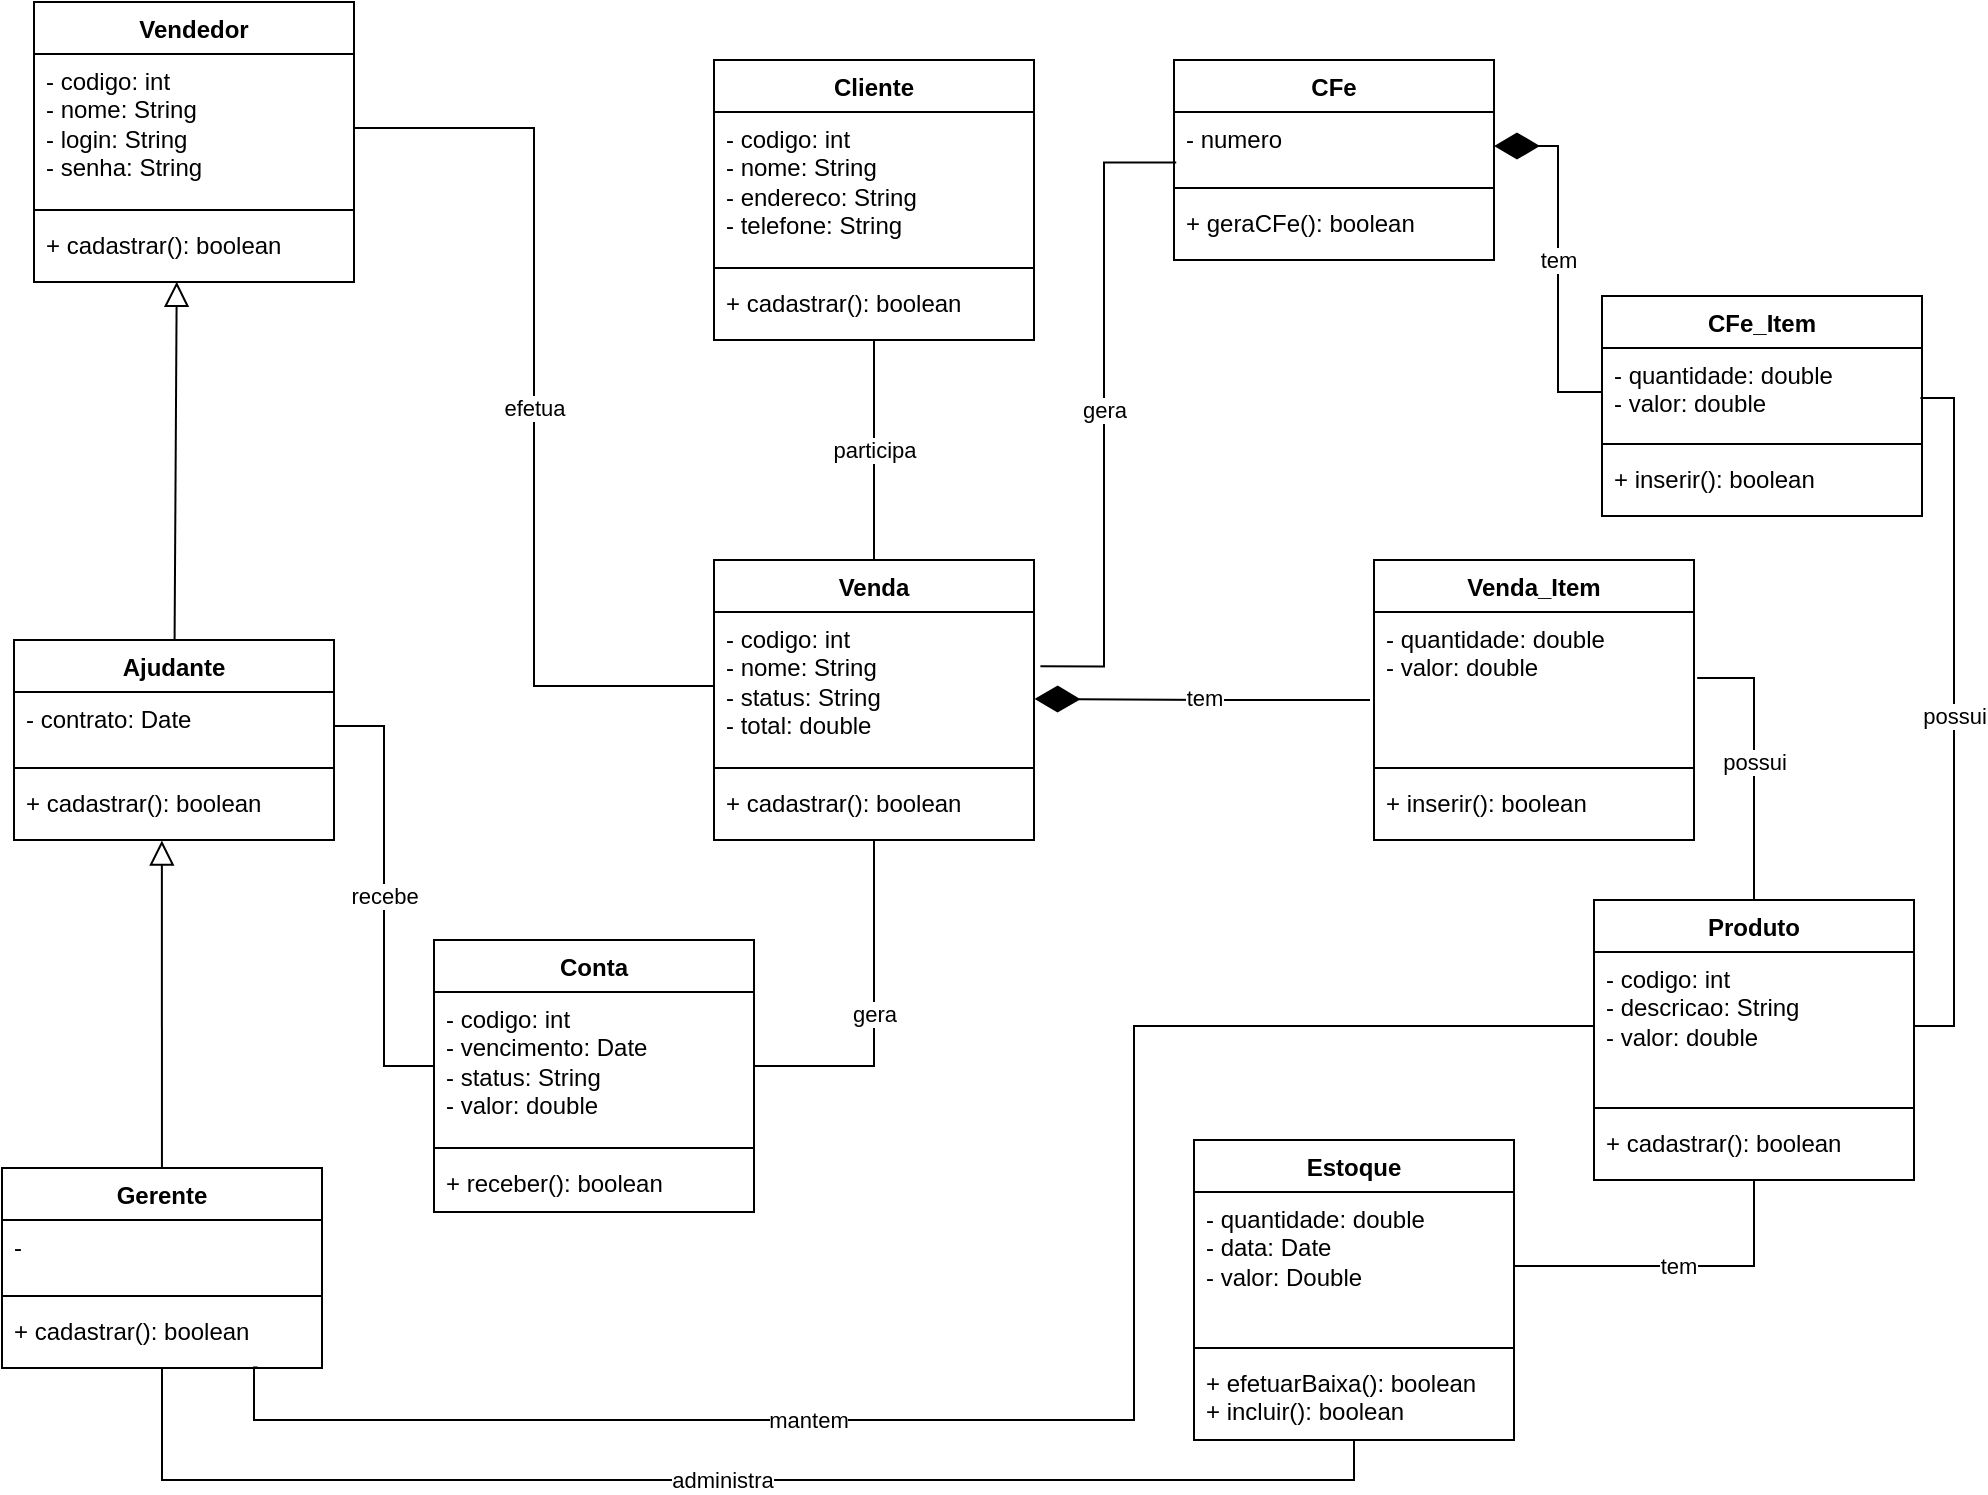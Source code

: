 <mxfile version="21.8.2" type="github">
  <diagram name="Página-1" id="7eVQgHGBuA7kh0AekPRh">
    <mxGraphModel dx="1696" dy="1108" grid="1" gridSize="10" guides="1" tooltips="1" connect="1" arrows="1" fold="1" page="0" pageScale="1" pageWidth="827" pageHeight="1169" math="0" shadow="0">
      <root>
        <mxCell id="0" />
        <mxCell id="1" parent="0" />
        <mxCell id="gs1xROJc0hZVnWkIgczg-1" value="Vendedor" style="swimlane;fontStyle=1;align=center;verticalAlign=top;childLayout=stackLayout;horizontal=1;startSize=26;horizontalStack=0;resizeParent=1;resizeParentMax=0;resizeLast=0;collapsible=1;marginBottom=0;whiteSpace=wrap;html=1;" vertex="1" parent="1">
          <mxGeometry x="-150" y="-39" width="160" height="140" as="geometry" />
        </mxCell>
        <mxCell id="gs1xROJc0hZVnWkIgczg-2" value="- codigo: int&lt;br&gt;- nome: String&lt;br&gt;- login: String&lt;br&gt;- senha: String" style="text;strokeColor=none;fillColor=none;align=left;verticalAlign=top;spacingLeft=4;spacingRight=4;overflow=hidden;rotatable=0;points=[[0,0.5],[1,0.5]];portConstraint=eastwest;whiteSpace=wrap;html=1;" vertex="1" parent="gs1xROJc0hZVnWkIgczg-1">
          <mxGeometry y="26" width="160" height="74" as="geometry" />
        </mxCell>
        <mxCell id="gs1xROJc0hZVnWkIgczg-3" value="" style="line;strokeWidth=1;fillColor=none;align=left;verticalAlign=middle;spacingTop=-1;spacingLeft=3;spacingRight=3;rotatable=0;labelPosition=right;points=[];portConstraint=eastwest;strokeColor=inherit;" vertex="1" parent="gs1xROJc0hZVnWkIgczg-1">
          <mxGeometry y="100" width="160" height="8" as="geometry" />
        </mxCell>
        <mxCell id="gs1xROJc0hZVnWkIgczg-4" value="+ cadastrar(): boolean" style="text;strokeColor=none;fillColor=none;align=left;verticalAlign=top;spacingLeft=4;spacingRight=4;overflow=hidden;rotatable=0;points=[[0,0.5],[1,0.5]];portConstraint=eastwest;whiteSpace=wrap;html=1;" vertex="1" parent="gs1xROJc0hZVnWkIgczg-1">
          <mxGeometry y="108" width="160" height="32" as="geometry" />
        </mxCell>
        <mxCell id="gs1xROJc0hZVnWkIgczg-26" value="participa" style="edgeStyle=orthogonalEdgeStyle;rounded=0;orthogonalLoop=1;jettySize=auto;html=1;entryX=0.5;entryY=0;entryDx=0;entryDy=0;endArrow=none;endFill=0;" edge="1" parent="1" source="gs1xROJc0hZVnWkIgczg-5" target="gs1xROJc0hZVnWkIgczg-13">
          <mxGeometry relative="1" as="geometry" />
        </mxCell>
        <mxCell id="gs1xROJc0hZVnWkIgczg-5" value="Cliente" style="swimlane;fontStyle=1;align=center;verticalAlign=top;childLayout=stackLayout;horizontal=1;startSize=26;horizontalStack=0;resizeParent=1;resizeParentMax=0;resizeLast=0;collapsible=1;marginBottom=0;whiteSpace=wrap;html=1;" vertex="1" parent="1">
          <mxGeometry x="190" y="-10" width="160" height="140" as="geometry" />
        </mxCell>
        <mxCell id="gs1xROJc0hZVnWkIgczg-6" value="- codigo: int&lt;br&gt;- nome: String&lt;br&gt;- endereco: String&lt;br&gt;- telefone: String" style="text;strokeColor=none;fillColor=none;align=left;verticalAlign=top;spacingLeft=4;spacingRight=4;overflow=hidden;rotatable=0;points=[[0,0.5],[1,0.5]];portConstraint=eastwest;whiteSpace=wrap;html=1;" vertex="1" parent="gs1xROJc0hZVnWkIgczg-5">
          <mxGeometry y="26" width="160" height="74" as="geometry" />
        </mxCell>
        <mxCell id="gs1xROJc0hZVnWkIgczg-7" value="" style="line;strokeWidth=1;fillColor=none;align=left;verticalAlign=middle;spacingTop=-1;spacingLeft=3;spacingRight=3;rotatable=0;labelPosition=right;points=[];portConstraint=eastwest;strokeColor=inherit;" vertex="1" parent="gs1xROJc0hZVnWkIgczg-5">
          <mxGeometry y="100" width="160" height="8" as="geometry" />
        </mxCell>
        <mxCell id="gs1xROJc0hZVnWkIgczg-8" value="+ cadastrar(): boolean" style="text;strokeColor=none;fillColor=none;align=left;verticalAlign=top;spacingLeft=4;spacingRight=4;overflow=hidden;rotatable=0;points=[[0,0.5],[1,0.5]];portConstraint=eastwest;whiteSpace=wrap;html=1;" vertex="1" parent="gs1xROJc0hZVnWkIgczg-5">
          <mxGeometry y="108" width="160" height="32" as="geometry" />
        </mxCell>
        <mxCell id="gs1xROJc0hZVnWkIgczg-9" value="Produto" style="swimlane;fontStyle=1;align=center;verticalAlign=top;childLayout=stackLayout;horizontal=1;startSize=26;horizontalStack=0;resizeParent=1;resizeParentMax=0;resizeLast=0;collapsible=1;marginBottom=0;whiteSpace=wrap;html=1;" vertex="1" parent="1">
          <mxGeometry x="630" y="410" width="160" height="140" as="geometry" />
        </mxCell>
        <mxCell id="gs1xROJc0hZVnWkIgczg-10" value="- codigo: int&lt;br&gt;- descricao: String&lt;br&gt;- valor: double" style="text;strokeColor=none;fillColor=none;align=left;verticalAlign=top;spacingLeft=4;spacingRight=4;overflow=hidden;rotatable=0;points=[[0,0.5],[1,0.5]];portConstraint=eastwest;whiteSpace=wrap;html=1;" vertex="1" parent="gs1xROJc0hZVnWkIgczg-9">
          <mxGeometry y="26" width="160" height="74" as="geometry" />
        </mxCell>
        <mxCell id="gs1xROJc0hZVnWkIgczg-11" value="" style="line;strokeWidth=1;fillColor=none;align=left;verticalAlign=middle;spacingTop=-1;spacingLeft=3;spacingRight=3;rotatable=0;labelPosition=right;points=[];portConstraint=eastwest;strokeColor=inherit;" vertex="1" parent="gs1xROJc0hZVnWkIgczg-9">
          <mxGeometry y="100" width="160" height="8" as="geometry" />
        </mxCell>
        <mxCell id="gs1xROJc0hZVnWkIgczg-12" value="+ cadastrar(): boolean" style="text;strokeColor=none;fillColor=none;align=left;verticalAlign=top;spacingLeft=4;spacingRight=4;overflow=hidden;rotatable=0;points=[[0,0.5],[1,0.5]];portConstraint=eastwest;whiteSpace=wrap;html=1;" vertex="1" parent="gs1xROJc0hZVnWkIgczg-9">
          <mxGeometry y="108" width="160" height="32" as="geometry" />
        </mxCell>
        <mxCell id="gs1xROJc0hZVnWkIgczg-40" value="gera" style="edgeStyle=orthogonalEdgeStyle;rounded=0;orthogonalLoop=1;jettySize=auto;html=1;entryX=1;entryY=0.5;entryDx=0;entryDy=0;endArrow=none;endFill=0;" edge="1" parent="1" source="gs1xROJc0hZVnWkIgczg-13" target="gs1xROJc0hZVnWkIgczg-36">
          <mxGeometry relative="1" as="geometry" />
        </mxCell>
        <mxCell id="gs1xROJc0hZVnWkIgczg-13" value="Venda" style="swimlane;fontStyle=1;align=center;verticalAlign=top;childLayout=stackLayout;horizontal=1;startSize=26;horizontalStack=0;resizeParent=1;resizeParentMax=0;resizeLast=0;collapsible=1;marginBottom=0;whiteSpace=wrap;html=1;" vertex="1" parent="1">
          <mxGeometry x="190" y="240" width="160" height="140" as="geometry" />
        </mxCell>
        <mxCell id="gs1xROJc0hZVnWkIgczg-14" value="- codigo: int&lt;br&gt;- nome: String&lt;br&gt;- status: String&lt;br&gt;- total: double" style="text;strokeColor=none;fillColor=none;align=left;verticalAlign=top;spacingLeft=4;spacingRight=4;overflow=hidden;rotatable=0;points=[[0,0.5],[1,0.5]];portConstraint=eastwest;whiteSpace=wrap;html=1;" vertex="1" parent="gs1xROJc0hZVnWkIgczg-13">
          <mxGeometry y="26" width="160" height="74" as="geometry" />
        </mxCell>
        <mxCell id="gs1xROJc0hZVnWkIgczg-15" value="" style="line;strokeWidth=1;fillColor=none;align=left;verticalAlign=middle;spacingTop=-1;spacingLeft=3;spacingRight=3;rotatable=0;labelPosition=right;points=[];portConstraint=eastwest;strokeColor=inherit;" vertex="1" parent="gs1xROJc0hZVnWkIgczg-13">
          <mxGeometry y="100" width="160" height="8" as="geometry" />
        </mxCell>
        <mxCell id="gs1xROJc0hZVnWkIgczg-16" value="+ cadastrar(): boolean" style="text;strokeColor=none;fillColor=none;align=left;verticalAlign=top;spacingLeft=4;spacingRight=4;overflow=hidden;rotatable=0;points=[[0,0.5],[1,0.5]];portConstraint=eastwest;whiteSpace=wrap;html=1;" vertex="1" parent="gs1xROJc0hZVnWkIgczg-13">
          <mxGeometry y="108" width="160" height="32" as="geometry" />
        </mxCell>
        <mxCell id="gs1xROJc0hZVnWkIgczg-20" value="Venda_Item" style="swimlane;fontStyle=1;align=center;verticalAlign=top;childLayout=stackLayout;horizontal=1;startSize=26;horizontalStack=0;resizeParent=1;resizeParentMax=0;resizeLast=0;collapsible=1;marginBottom=0;whiteSpace=wrap;html=1;" vertex="1" parent="1">
          <mxGeometry x="520" y="240" width="160" height="140" as="geometry" />
        </mxCell>
        <mxCell id="gs1xROJc0hZVnWkIgczg-21" value="- quantidade: double&lt;br&gt;- valor: double&lt;br&gt;" style="text;strokeColor=none;fillColor=none;align=left;verticalAlign=top;spacingLeft=4;spacingRight=4;overflow=hidden;rotatable=0;points=[[0,0.5],[1,0.5]];portConstraint=eastwest;whiteSpace=wrap;html=1;" vertex="1" parent="gs1xROJc0hZVnWkIgczg-20">
          <mxGeometry y="26" width="160" height="74" as="geometry" />
        </mxCell>
        <mxCell id="gs1xROJc0hZVnWkIgczg-22" value="" style="line;strokeWidth=1;fillColor=none;align=left;verticalAlign=middle;spacingTop=-1;spacingLeft=3;spacingRight=3;rotatable=0;labelPosition=right;points=[];portConstraint=eastwest;strokeColor=inherit;" vertex="1" parent="gs1xROJc0hZVnWkIgczg-20">
          <mxGeometry y="100" width="160" height="8" as="geometry" />
        </mxCell>
        <mxCell id="gs1xROJc0hZVnWkIgczg-23" value="+ inserir(): boolean" style="text;strokeColor=none;fillColor=none;align=left;verticalAlign=top;spacingLeft=4;spacingRight=4;overflow=hidden;rotatable=0;points=[[0,0.5],[1,0.5]];portConstraint=eastwest;whiteSpace=wrap;html=1;" vertex="1" parent="gs1xROJc0hZVnWkIgczg-20">
          <mxGeometry y="108" width="160" height="32" as="geometry" />
        </mxCell>
        <mxCell id="gs1xROJc0hZVnWkIgczg-27" value="tem" style="edgeStyle=orthogonalEdgeStyle;rounded=0;orthogonalLoop=1;jettySize=auto;html=1;entryX=1.002;entryY=0.587;entryDx=0;entryDy=0;entryPerimeter=0;endArrow=diamondThin;endFill=1;jumpSize=18;startSize=0;sourcePerimeterSpacing=2;strokeWidth=1;endSize=20;" edge="1" parent="1" source="gs1xROJc0hZVnWkIgczg-20" target="gs1xROJc0hZVnWkIgczg-14">
          <mxGeometry relative="1" as="geometry" />
        </mxCell>
        <mxCell id="gs1xROJc0hZVnWkIgczg-28" value="efetua" style="edgeStyle=orthogonalEdgeStyle;rounded=0;orthogonalLoop=1;jettySize=auto;html=1;endArrow=none;endFill=0;" edge="1" parent="1" source="gs1xROJc0hZVnWkIgczg-2" target="gs1xROJc0hZVnWkIgczg-14">
          <mxGeometry relative="1" as="geometry" />
        </mxCell>
        <mxCell id="gs1xROJc0hZVnWkIgczg-29" value="possui" style="edgeStyle=orthogonalEdgeStyle;rounded=0;orthogonalLoop=1;jettySize=auto;html=1;entryX=1.01;entryY=0.446;entryDx=0;entryDy=0;entryPerimeter=0;endArrow=none;endFill=0;" edge="1" parent="1" source="gs1xROJc0hZVnWkIgczg-9" target="gs1xROJc0hZVnWkIgczg-21">
          <mxGeometry relative="1" as="geometry" />
        </mxCell>
        <mxCell id="gs1xROJc0hZVnWkIgczg-30" value="Ajudante" style="swimlane;fontStyle=1;align=center;verticalAlign=top;childLayout=stackLayout;horizontal=1;startSize=26;horizontalStack=0;resizeParent=1;resizeParentMax=0;resizeLast=0;collapsible=1;marginBottom=0;whiteSpace=wrap;html=1;" vertex="1" parent="1">
          <mxGeometry x="-160" y="280" width="160" height="100" as="geometry" />
        </mxCell>
        <mxCell id="gs1xROJc0hZVnWkIgczg-31" value="- contrato: Date&lt;br&gt;" style="text;strokeColor=none;fillColor=none;align=left;verticalAlign=top;spacingLeft=4;spacingRight=4;overflow=hidden;rotatable=0;points=[[0,0.5],[1,0.5]];portConstraint=eastwest;whiteSpace=wrap;html=1;" vertex="1" parent="gs1xROJc0hZVnWkIgczg-30">
          <mxGeometry y="26" width="160" height="34" as="geometry" />
        </mxCell>
        <mxCell id="gs1xROJc0hZVnWkIgczg-32" value="" style="line;strokeWidth=1;fillColor=none;align=left;verticalAlign=middle;spacingTop=-1;spacingLeft=3;spacingRight=3;rotatable=0;labelPosition=right;points=[];portConstraint=eastwest;strokeColor=inherit;" vertex="1" parent="gs1xROJc0hZVnWkIgczg-30">
          <mxGeometry y="60" width="160" height="8" as="geometry" />
        </mxCell>
        <mxCell id="gs1xROJc0hZVnWkIgczg-33" value="+ cadastrar(): boolean" style="text;strokeColor=none;fillColor=none;align=left;verticalAlign=top;spacingLeft=4;spacingRight=4;overflow=hidden;rotatable=0;points=[[0,0.5],[1,0.5]];portConstraint=eastwest;whiteSpace=wrap;html=1;" vertex="1" parent="gs1xROJc0hZVnWkIgczg-30">
          <mxGeometry y="68" width="160" height="32" as="geometry" />
        </mxCell>
        <mxCell id="gs1xROJc0hZVnWkIgczg-34" style="rounded=0;orthogonalLoop=1;jettySize=auto;html=1;entryX=0.446;entryY=0.997;entryDx=0;entryDy=0;entryPerimeter=0;endArrow=block;endFill=0;endSize=10;" edge="1" parent="1" source="gs1xROJc0hZVnWkIgczg-30" target="gs1xROJc0hZVnWkIgczg-4">
          <mxGeometry relative="1" as="geometry" />
        </mxCell>
        <mxCell id="gs1xROJc0hZVnWkIgczg-35" value="Conta" style="swimlane;fontStyle=1;align=center;verticalAlign=top;childLayout=stackLayout;horizontal=1;startSize=26;horizontalStack=0;resizeParent=1;resizeParentMax=0;resizeLast=0;collapsible=1;marginBottom=0;whiteSpace=wrap;html=1;" vertex="1" parent="1">
          <mxGeometry x="50" y="430" width="160" height="136" as="geometry" />
        </mxCell>
        <mxCell id="gs1xROJc0hZVnWkIgczg-36" value="- codigo: int&lt;br&gt;- vencimento: Date&lt;br&gt;- status: String&lt;br&gt;- valor: double" style="text;strokeColor=none;fillColor=none;align=left;verticalAlign=top;spacingLeft=4;spacingRight=4;overflow=hidden;rotatable=0;points=[[0,0.5],[1,0.5]];portConstraint=eastwest;whiteSpace=wrap;html=1;" vertex="1" parent="gs1xROJc0hZVnWkIgczg-35">
          <mxGeometry y="26" width="160" height="74" as="geometry" />
        </mxCell>
        <mxCell id="gs1xROJc0hZVnWkIgczg-37" value="" style="line;strokeWidth=1;fillColor=none;align=left;verticalAlign=middle;spacingTop=-1;spacingLeft=3;spacingRight=3;rotatable=0;labelPosition=right;points=[];portConstraint=eastwest;strokeColor=inherit;" vertex="1" parent="gs1xROJc0hZVnWkIgczg-35">
          <mxGeometry y="100" width="160" height="8" as="geometry" />
        </mxCell>
        <mxCell id="gs1xROJc0hZVnWkIgczg-38" value="+ receber(): boolean" style="text;strokeColor=none;fillColor=none;align=left;verticalAlign=top;spacingLeft=4;spacingRight=4;overflow=hidden;rotatable=0;points=[[0,0.5],[1,0.5]];portConstraint=eastwest;whiteSpace=wrap;html=1;" vertex="1" parent="gs1xROJc0hZVnWkIgczg-35">
          <mxGeometry y="108" width="160" height="28" as="geometry" />
        </mxCell>
        <mxCell id="gs1xROJc0hZVnWkIgczg-39" value="recebe" style="edgeStyle=orthogonalEdgeStyle;rounded=0;orthogonalLoop=1;jettySize=auto;html=1;entryX=0;entryY=0.5;entryDx=0;entryDy=0;endArrow=none;endFill=0;" edge="1" parent="1" source="gs1xROJc0hZVnWkIgczg-31" target="gs1xROJc0hZVnWkIgczg-36">
          <mxGeometry relative="1" as="geometry" />
        </mxCell>
        <mxCell id="gs1xROJc0hZVnWkIgczg-45" style="rounded=0;orthogonalLoop=1;jettySize=auto;html=1;entryX=0.462;entryY=1.009;entryDx=0;entryDy=0;entryPerimeter=0;endArrow=block;endFill=0;endSize=10;" edge="1" parent="1" source="gs1xROJc0hZVnWkIgczg-41" target="gs1xROJc0hZVnWkIgczg-33">
          <mxGeometry relative="1" as="geometry">
            <mxPoint x="-100" y="300" as="targetPoint" />
          </mxGeometry>
        </mxCell>
        <mxCell id="gs1xROJc0hZVnWkIgczg-50" value="mantem" style="edgeStyle=orthogonalEdgeStyle;rounded=0;orthogonalLoop=1;jettySize=auto;html=1;entryX=0;entryY=0.5;entryDx=0;entryDy=0;exitX=0.799;exitY=0.992;exitDx=0;exitDy=0;exitPerimeter=0;endArrow=none;endFill=0;" edge="1" parent="1" source="gs1xROJc0hZVnWkIgczg-44" target="gs1xROJc0hZVnWkIgczg-10">
          <mxGeometry x="-0.319" relative="1" as="geometry">
            <Array as="points">
              <mxPoint x="-40" y="644" />
              <mxPoint x="-40" y="670" />
              <mxPoint x="400" y="670" />
              <mxPoint x="400" y="473" />
            </Array>
            <mxPoint as="offset" />
          </mxGeometry>
        </mxCell>
        <mxCell id="gs1xROJc0hZVnWkIgczg-41" value="Gerente" style="swimlane;fontStyle=1;align=center;verticalAlign=top;childLayout=stackLayout;horizontal=1;startSize=26;horizontalStack=0;resizeParent=1;resizeParentMax=0;resizeLast=0;collapsible=1;marginBottom=0;whiteSpace=wrap;html=1;" vertex="1" parent="1">
          <mxGeometry x="-166" y="544" width="160" height="100" as="geometry" />
        </mxCell>
        <mxCell id="gs1xROJc0hZVnWkIgczg-42" value="-&amp;nbsp;" style="text;strokeColor=none;fillColor=none;align=left;verticalAlign=top;spacingLeft=4;spacingRight=4;overflow=hidden;rotatable=0;points=[[0,0.5],[1,0.5]];portConstraint=eastwest;whiteSpace=wrap;html=1;" vertex="1" parent="gs1xROJc0hZVnWkIgczg-41">
          <mxGeometry y="26" width="160" height="34" as="geometry" />
        </mxCell>
        <mxCell id="gs1xROJc0hZVnWkIgczg-43" value="" style="line;strokeWidth=1;fillColor=none;align=left;verticalAlign=middle;spacingTop=-1;spacingLeft=3;spacingRight=3;rotatable=0;labelPosition=right;points=[];portConstraint=eastwest;strokeColor=inherit;" vertex="1" parent="gs1xROJc0hZVnWkIgczg-41">
          <mxGeometry y="60" width="160" height="8" as="geometry" />
        </mxCell>
        <mxCell id="gs1xROJc0hZVnWkIgczg-44" value="+ cadastrar(): boolean" style="text;strokeColor=none;fillColor=none;align=left;verticalAlign=top;spacingLeft=4;spacingRight=4;overflow=hidden;rotatable=0;points=[[0,0.5],[1,0.5]];portConstraint=eastwest;whiteSpace=wrap;html=1;" vertex="1" parent="gs1xROJc0hZVnWkIgczg-41">
          <mxGeometry y="68" width="160" height="32" as="geometry" />
        </mxCell>
        <mxCell id="gs1xROJc0hZVnWkIgczg-46" value="Estoque" style="swimlane;fontStyle=1;align=center;verticalAlign=top;childLayout=stackLayout;horizontal=1;startSize=26;horizontalStack=0;resizeParent=1;resizeParentMax=0;resizeLast=0;collapsible=1;marginBottom=0;whiteSpace=wrap;html=1;" vertex="1" parent="1">
          <mxGeometry x="430" y="530" width="160" height="150" as="geometry" />
        </mxCell>
        <mxCell id="gs1xROJc0hZVnWkIgczg-47" value="- quantidade: double&lt;br&gt;- data: Date&lt;br&gt;- valor: Double" style="text;strokeColor=none;fillColor=none;align=left;verticalAlign=top;spacingLeft=4;spacingRight=4;overflow=hidden;rotatable=0;points=[[0,0.5],[1,0.5]];portConstraint=eastwest;whiteSpace=wrap;html=1;" vertex="1" parent="gs1xROJc0hZVnWkIgczg-46">
          <mxGeometry y="26" width="160" height="74" as="geometry" />
        </mxCell>
        <mxCell id="gs1xROJc0hZVnWkIgczg-48" value="" style="line;strokeWidth=1;fillColor=none;align=left;verticalAlign=middle;spacingTop=-1;spacingLeft=3;spacingRight=3;rotatable=0;labelPosition=right;points=[];portConstraint=eastwest;strokeColor=inherit;" vertex="1" parent="gs1xROJc0hZVnWkIgczg-46">
          <mxGeometry y="100" width="160" height="8" as="geometry" />
        </mxCell>
        <mxCell id="gs1xROJc0hZVnWkIgczg-49" value="+ efetuarBaixa(): boolean&lt;br&gt;+ incluir(): boolean" style="text;strokeColor=none;fillColor=none;align=left;verticalAlign=top;spacingLeft=4;spacingRight=4;overflow=hidden;rotatable=0;points=[[0,0.5],[1,0.5]];portConstraint=eastwest;whiteSpace=wrap;html=1;" vertex="1" parent="gs1xROJc0hZVnWkIgczg-46">
          <mxGeometry y="108" width="160" height="42" as="geometry" />
        </mxCell>
        <mxCell id="gs1xROJc0hZVnWkIgczg-51" value="administra" style="edgeStyle=orthogonalEdgeStyle;rounded=0;orthogonalLoop=1;jettySize=auto;html=1;entryX=0.5;entryY=1;entryDx=0;entryDy=0;entryPerimeter=0;endArrow=none;endFill=0;" edge="1" parent="1" source="gs1xROJc0hZVnWkIgczg-44" target="gs1xROJc0hZVnWkIgczg-49">
          <mxGeometry relative="1" as="geometry">
            <mxPoint x="510" y="700" as="targetPoint" />
            <Array as="points">
              <mxPoint x="-86" y="700" />
              <mxPoint x="510" y="700" />
            </Array>
          </mxGeometry>
        </mxCell>
        <mxCell id="gs1xROJc0hZVnWkIgczg-52" value="tem" style="edgeStyle=orthogonalEdgeStyle;rounded=0;orthogonalLoop=1;jettySize=auto;html=1;entryX=0.5;entryY=1;entryDx=0;entryDy=0;endArrow=none;endFill=0;" edge="1" parent="1" source="gs1xROJc0hZVnWkIgczg-47" target="gs1xROJc0hZVnWkIgczg-9">
          <mxGeometry relative="1" as="geometry" />
        </mxCell>
        <mxCell id="gs1xROJc0hZVnWkIgczg-53" value="CFe" style="swimlane;fontStyle=1;align=center;verticalAlign=top;childLayout=stackLayout;horizontal=1;startSize=26;horizontalStack=0;resizeParent=1;resizeParentMax=0;resizeLast=0;collapsible=1;marginBottom=0;whiteSpace=wrap;html=1;" vertex="1" parent="1">
          <mxGeometry x="420" y="-10" width="160" height="100" as="geometry" />
        </mxCell>
        <mxCell id="gs1xROJc0hZVnWkIgczg-54" value="- numero" style="text;strokeColor=none;fillColor=none;align=left;verticalAlign=top;spacingLeft=4;spacingRight=4;overflow=hidden;rotatable=0;points=[[0,0.5],[1,0.5]];portConstraint=eastwest;whiteSpace=wrap;html=1;" vertex="1" parent="gs1xROJc0hZVnWkIgczg-53">
          <mxGeometry y="26" width="160" height="34" as="geometry" />
        </mxCell>
        <mxCell id="gs1xROJc0hZVnWkIgczg-55" value="" style="line;strokeWidth=1;fillColor=none;align=left;verticalAlign=middle;spacingTop=-1;spacingLeft=3;spacingRight=3;rotatable=0;labelPosition=right;points=[];portConstraint=eastwest;strokeColor=inherit;" vertex="1" parent="gs1xROJc0hZVnWkIgczg-53">
          <mxGeometry y="60" width="160" height="8" as="geometry" />
        </mxCell>
        <mxCell id="gs1xROJc0hZVnWkIgczg-56" value="+ geraCFe(): boolean" style="text;strokeColor=none;fillColor=none;align=left;verticalAlign=top;spacingLeft=4;spacingRight=4;overflow=hidden;rotatable=0;points=[[0,0.5],[1,0.5]];portConstraint=eastwest;whiteSpace=wrap;html=1;" vertex="1" parent="gs1xROJc0hZVnWkIgczg-53">
          <mxGeometry y="68" width="160" height="32" as="geometry" />
        </mxCell>
        <mxCell id="gs1xROJc0hZVnWkIgczg-57" value="CFe_Item" style="swimlane;fontStyle=1;align=center;verticalAlign=top;childLayout=stackLayout;horizontal=1;startSize=26;horizontalStack=0;resizeParent=1;resizeParentMax=0;resizeLast=0;collapsible=1;marginBottom=0;whiteSpace=wrap;html=1;" vertex="1" parent="1">
          <mxGeometry x="634" y="108" width="160" height="110" as="geometry" />
        </mxCell>
        <mxCell id="gs1xROJc0hZVnWkIgczg-58" value="- quantidade: double&lt;br&gt;- valor: double" style="text;strokeColor=none;fillColor=none;align=left;verticalAlign=top;spacingLeft=4;spacingRight=4;overflow=hidden;rotatable=0;points=[[0,0.5],[1,0.5]];portConstraint=eastwest;whiteSpace=wrap;html=1;" vertex="1" parent="gs1xROJc0hZVnWkIgczg-57">
          <mxGeometry y="26" width="160" height="44" as="geometry" />
        </mxCell>
        <mxCell id="gs1xROJc0hZVnWkIgczg-59" value="" style="line;strokeWidth=1;fillColor=none;align=left;verticalAlign=middle;spacingTop=-1;spacingLeft=3;spacingRight=3;rotatable=0;labelPosition=right;points=[];portConstraint=eastwest;strokeColor=inherit;" vertex="1" parent="gs1xROJc0hZVnWkIgczg-57">
          <mxGeometry y="70" width="160" height="8" as="geometry" />
        </mxCell>
        <mxCell id="gs1xROJc0hZVnWkIgczg-60" value="+ inserir(): boolean" style="text;strokeColor=none;fillColor=none;align=left;verticalAlign=top;spacingLeft=4;spacingRight=4;overflow=hidden;rotatable=0;points=[[0,0.5],[1,0.5]];portConstraint=eastwest;whiteSpace=wrap;html=1;" vertex="1" parent="gs1xROJc0hZVnWkIgczg-57">
          <mxGeometry y="78" width="160" height="32" as="geometry" />
        </mxCell>
        <mxCell id="gs1xROJc0hZVnWkIgczg-61" value="gera" style="edgeStyle=orthogonalEdgeStyle;rounded=0;orthogonalLoop=1;jettySize=auto;html=1;entryX=1.02;entryY=0.367;entryDx=0;entryDy=0;entryPerimeter=0;endArrow=none;endFill=0;exitX=0.007;exitY=0.743;exitDx=0;exitDy=0;exitPerimeter=0;" edge="1" parent="1" source="gs1xROJc0hZVnWkIgczg-54" target="gs1xROJc0hZVnWkIgczg-14">
          <mxGeometry relative="1" as="geometry" />
        </mxCell>
        <mxCell id="gs1xROJc0hZVnWkIgczg-62" value="tem" style="edgeStyle=orthogonalEdgeStyle;rounded=0;orthogonalLoop=1;jettySize=auto;html=1;entryX=1;entryY=0.5;entryDx=0;entryDy=0;endArrow=diamondThin;endFill=1;endSize=20;" edge="1" parent="1" source="gs1xROJc0hZVnWkIgczg-58" target="gs1xROJc0hZVnWkIgczg-54">
          <mxGeometry relative="1" as="geometry" />
        </mxCell>
        <mxCell id="gs1xROJc0hZVnWkIgczg-63" value="possui" style="edgeStyle=orthogonalEdgeStyle;rounded=0;orthogonalLoop=1;jettySize=auto;html=1;entryX=1;entryY=0.5;entryDx=0;entryDy=0;endArrow=none;endFill=0;exitX=0.995;exitY=0.568;exitDx=0;exitDy=0;exitPerimeter=0;" edge="1" parent="1" source="gs1xROJc0hZVnWkIgczg-58" target="gs1xROJc0hZVnWkIgczg-10">
          <mxGeometry relative="1" as="geometry">
            <mxPoint x="820" y="190" as="sourcePoint" />
            <Array as="points">
              <mxPoint x="810" y="159" />
              <mxPoint x="810" y="473" />
            </Array>
          </mxGeometry>
        </mxCell>
      </root>
    </mxGraphModel>
  </diagram>
</mxfile>
